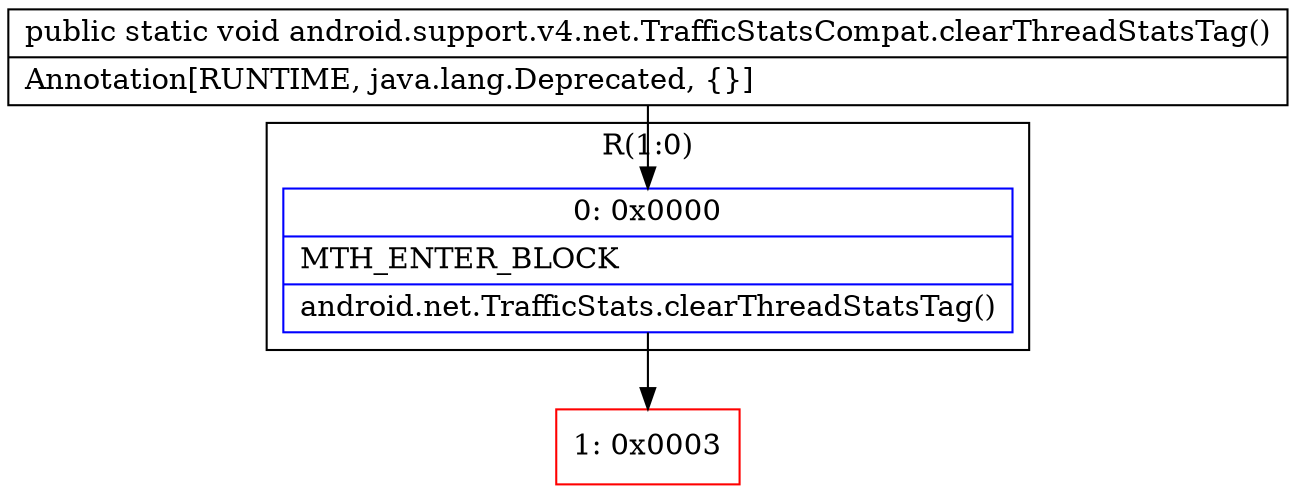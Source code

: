 digraph "CFG forandroid.support.v4.net.TrafficStatsCompat.clearThreadStatsTag()V" {
subgraph cluster_Region_158664722 {
label = "R(1:0)";
node [shape=record,color=blue];
Node_0 [shape=record,label="{0\:\ 0x0000|MTH_ENTER_BLOCK\l|android.net.TrafficStats.clearThreadStatsTag()\l}"];
}
Node_1 [shape=record,color=red,label="{1\:\ 0x0003}"];
MethodNode[shape=record,label="{public static void android.support.v4.net.TrafficStatsCompat.clearThreadStatsTag()  | Annotation[RUNTIME, java.lang.Deprecated, \{\}]\l}"];
MethodNode -> Node_0;
Node_0 -> Node_1;
}

